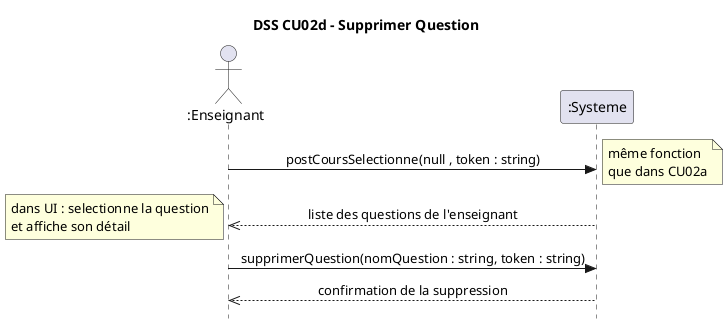 @startuml DSS
skinparam style strictuml
skinparam defaultfontname Verdana
skinparam sequence {
    MessageAlign center
}
hide empty members
title DSS CU02d - Supprimer Question

actor ":Enseignant" as e
participant ":Systeme" as s

e -> s : postCoursSelectionne(null , token : string)
note right : même fonction\nque dans CU02a
e<<-- s : liste des questions de l'enseignant
note left : dans UI : selectionne la question\net affiche son détail
e -> s : supprimerQuestion(nomQuestion : string, token : string)
e <<-- s : confirmation de la suppression

@enduml